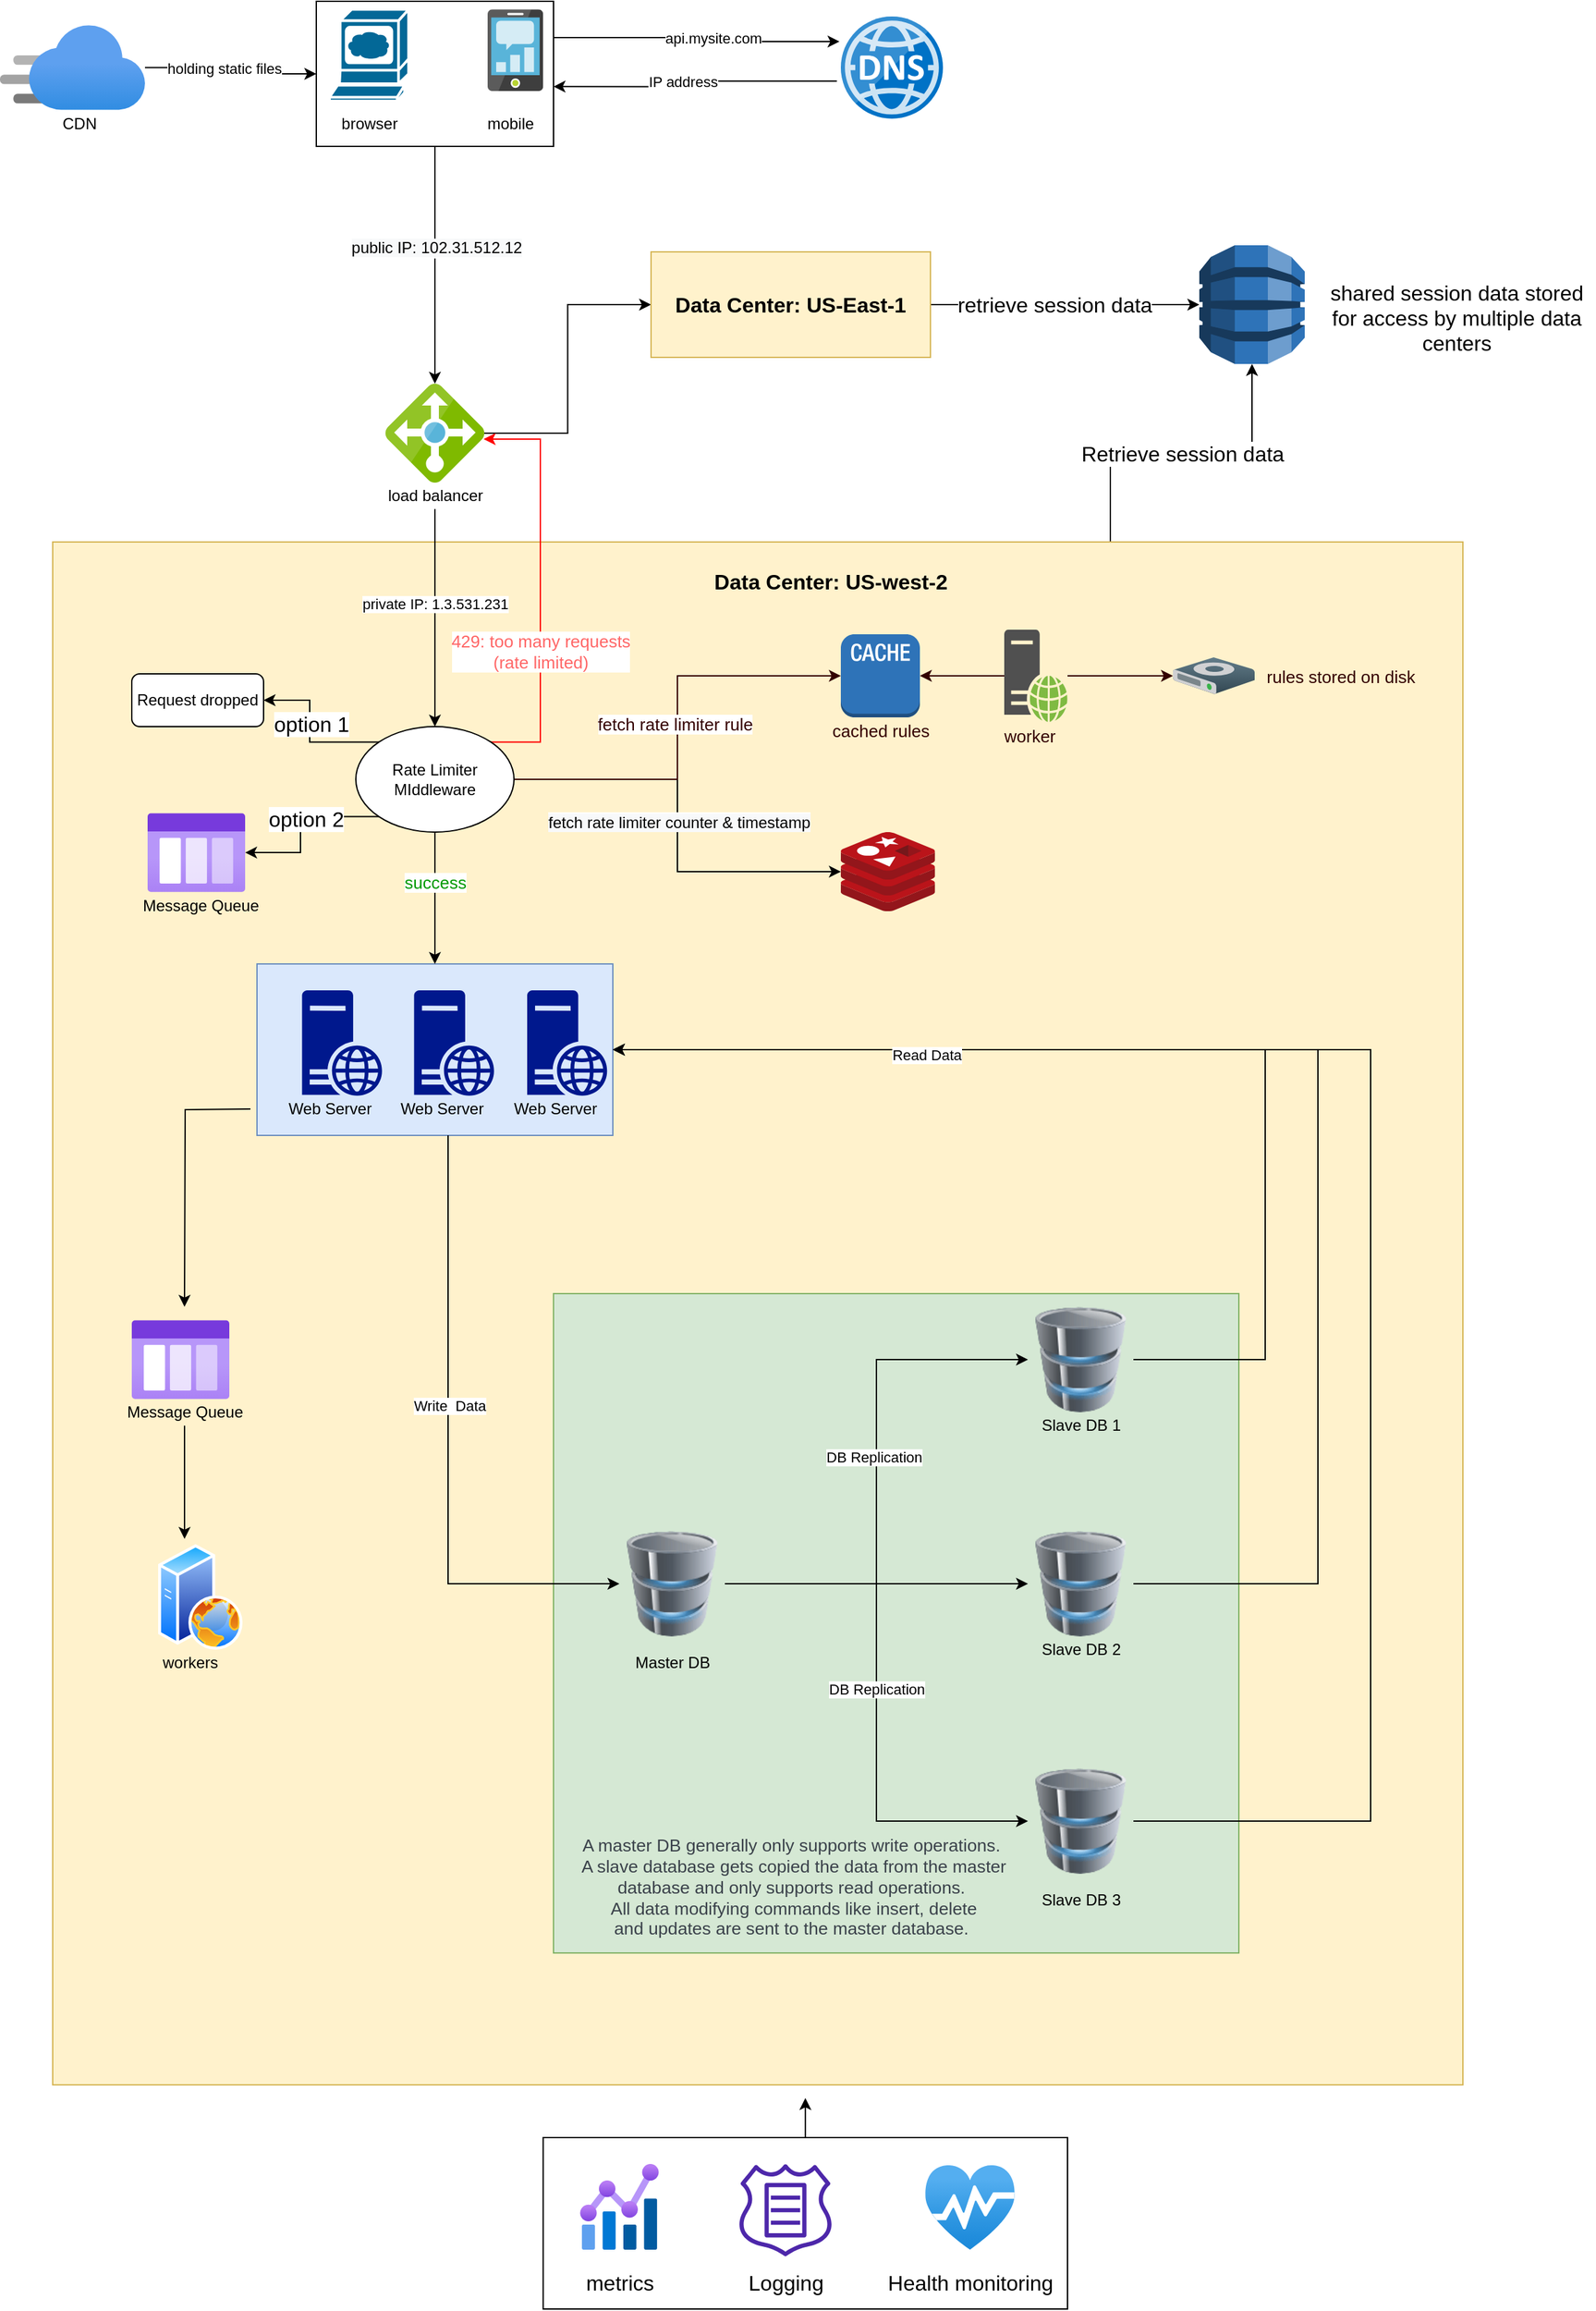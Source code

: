 <mxfile version="17.4.0" type="github">
  <diagram id="g0Z6g3J7pojiBN2R_kV6" name="Page-1">
    <mxGraphModel dx="2076" dy="1129" grid="1" gridSize="10" guides="1" tooltips="1" connect="1" arrows="1" fold="1" page="1" pageScale="1" pageWidth="850" pageHeight="1100" math="0" shadow="0">
      <root>
        <mxCell id="0" />
        <mxCell id="1" parent="0" />
        <mxCell id="DfYn52cSpguC2fwRRlm1-100" style="edgeStyle=orthogonalEdgeStyle;rounded=0;orthogonalLoop=1;jettySize=auto;html=1;fontSize=16;strokeColor=default;" parent="1" source="DfYn52cSpguC2fwRRlm1-99" edge="1">
          <mxGeometry relative="1" as="geometry">
            <mxPoint x="321.08" y="1660" as="targetPoint" />
          </mxGeometry>
        </mxCell>
        <mxCell id="DfYn52cSpguC2fwRRlm1-99" value="" style="rounded=0;whiteSpace=wrap;html=1;fontSize=16;" parent="1" vertex="1">
          <mxGeometry x="122.16" y="1690" width="397.84" height="130" as="geometry" />
        </mxCell>
        <mxCell id="DfYn52cSpguC2fwRRlm1-88" value="Retrieve session data" style="edgeStyle=orthogonalEdgeStyle;rounded=0;orthogonalLoop=1;jettySize=auto;html=1;exitX=0.75;exitY=0;exitDx=0;exitDy=0;fontSize=16;strokeColor=default;" parent="1" source="DfYn52cSpguC2fwRRlm1-80" target="DfYn52cSpguC2fwRRlm1-84" edge="1">
          <mxGeometry relative="1" as="geometry" />
        </mxCell>
        <mxCell id="DfYn52cSpguC2fwRRlm1-80" value="" style="rounded=0;whiteSpace=wrap;html=1;fillColor=#fff2cc;strokeColor=#d6b656;" parent="1" vertex="1">
          <mxGeometry x="-250" y="480" width="1070" height="1170" as="geometry" />
        </mxCell>
        <mxCell id="DfYn52cSpguC2fwRRlm1-79" value="Request dropped" style="rounded=1;whiteSpace=wrap;html=1;" parent="1" vertex="1">
          <mxGeometry x="-190" y="580" width="100" height="40" as="geometry" />
        </mxCell>
        <mxCell id="DfYn52cSpguC2fwRRlm1-51" value="" style="verticalLabelPosition=bottom;verticalAlign=top;html=1;shape=mxgraph.basic.rect;fillColor2=none;strokeWidth=1;size=20;indent=5;fillColor=#d5e8d4;strokeColor=#82b366;" parent="1" vertex="1">
          <mxGeometry x="130" y="1050" width="520" height="500" as="geometry" />
        </mxCell>
        <mxCell id="DfYn52cSpguC2fwRRlm1-48" value="" style="rounded=0;whiteSpace=wrap;html=1;fillColor=#dae8fc;strokeColor=#6c8ebf;" parent="1" vertex="1">
          <mxGeometry x="-95" y="800" width="270" height="130" as="geometry" />
        </mxCell>
        <mxCell id="DfYn52cSpguC2fwRRlm1-7" style="edgeStyle=orthogonalEdgeStyle;rounded=0;orthogonalLoop=1;jettySize=auto;html=1;exitX=1;exitY=0.25;exitDx=0;exitDy=0;entryX=-0.013;entryY=0.245;entryDx=0;entryDy=0;entryPerimeter=0;" parent="1" source="DfYn52cSpguC2fwRRlm1-5" target="DfYn52cSpguC2fwRRlm1-6" edge="1">
          <mxGeometry relative="1" as="geometry" />
        </mxCell>
        <mxCell id="DfYn52cSpguC2fwRRlm1-8" value="api.mysite.com" style="edgeLabel;html=1;align=center;verticalAlign=middle;resizable=0;points=[];" parent="DfYn52cSpguC2fwRRlm1-7" vertex="1" connectable="0">
          <mxGeometry x="0.127" y="3" relative="1" as="geometry">
            <mxPoint as="offset" />
          </mxGeometry>
        </mxCell>
        <mxCell id="DfYn52cSpguC2fwRRlm1-19" style="edgeStyle=orthogonalEdgeStyle;rounded=0;orthogonalLoop=1;jettySize=auto;html=1;" parent="1" source="DfYn52cSpguC2fwRRlm1-5" target="DfYn52cSpguC2fwRRlm1-18" edge="1">
          <mxGeometry relative="1" as="geometry" />
        </mxCell>
        <mxCell id="DfYn52cSpguC2fwRRlm1-28" value="&lt;span style=&quot;font-size: 12px ; background-color: rgb(248 , 249 , 250)&quot;&gt;public IP: 102.31.512.12&lt;/span&gt;" style="edgeLabel;html=1;align=center;verticalAlign=middle;resizable=0;points=[];" parent="DfYn52cSpguC2fwRRlm1-19" vertex="1" connectable="0">
          <mxGeometry x="-0.144" y="1" relative="1" as="geometry">
            <mxPoint as="offset" />
          </mxGeometry>
        </mxCell>
        <mxCell id="DfYn52cSpguC2fwRRlm1-5" value="" style="rounded=0;whiteSpace=wrap;html=1;" parent="1" vertex="1">
          <mxGeometry x="-50" y="70" width="180" height="110" as="geometry" />
        </mxCell>
        <mxCell id="DfYn52cSpguC2fwRRlm1-1" value="" style="shape=mxgraph.cisco.computers_and_peripherals.web_browser;html=1;pointerEvents=1;dashed=0;fillColor=#036897;strokeColor=#ffffff;strokeWidth=2;verticalLabelPosition=bottom;verticalAlign=top;align=center;outlineConnect=0;" parent="1" vertex="1">
          <mxGeometry x="-40" y="76.11" width="60" height="69.5" as="geometry" />
        </mxCell>
        <mxCell id="DfYn52cSpguC2fwRRlm1-9" style="edgeStyle=orthogonalEdgeStyle;rounded=0;orthogonalLoop=1;jettySize=auto;html=1;entryX=1;entryY=0.588;entryDx=0;entryDy=0;entryPerimeter=0;exitX=-0.039;exitY=0.632;exitDx=0;exitDy=0;exitPerimeter=0;" parent="1" source="DfYn52cSpguC2fwRRlm1-6" target="DfYn52cSpguC2fwRRlm1-5" edge="1">
          <mxGeometry relative="1" as="geometry" />
        </mxCell>
        <mxCell id="DfYn52cSpguC2fwRRlm1-10" value="IP address" style="edgeLabel;html=1;align=center;verticalAlign=middle;resizable=0;points=[];" parent="DfYn52cSpguC2fwRRlm1-9" vertex="1" connectable="0">
          <mxGeometry x="0.107" y="-4" relative="1" as="geometry">
            <mxPoint as="offset" />
          </mxGeometry>
        </mxCell>
        <mxCell id="DfYn52cSpguC2fwRRlm1-6" value="" style="sketch=0;aspect=fixed;html=1;points=[];align=center;image;fontSize=12;image=img/lib/mscae/DNS.svg;" parent="1" vertex="1">
          <mxGeometry x="348" y="81.5" width="77.5" height="77.5" as="geometry" />
        </mxCell>
        <mxCell id="DfYn52cSpguC2fwRRlm1-12" style="edgeStyle=orthogonalEdgeStyle;rounded=0;orthogonalLoop=1;jettySize=auto;html=1;entryX=0;entryY=0.5;entryDx=0;entryDy=0;" parent="1" source="DfYn52cSpguC2fwRRlm1-11" target="DfYn52cSpguC2fwRRlm1-5" edge="1">
          <mxGeometry relative="1" as="geometry">
            <mxPoint x="-60" y="110.855" as="targetPoint" />
          </mxGeometry>
        </mxCell>
        <mxCell id="DfYn52cSpguC2fwRRlm1-13" value="holding static files" style="edgeLabel;html=1;align=center;verticalAlign=middle;resizable=0;points=[];" parent="DfYn52cSpguC2fwRRlm1-12" vertex="1" connectable="0">
          <mxGeometry x="0.012" relative="1" as="geometry">
            <mxPoint x="-5" y="-3" as="offset" />
          </mxGeometry>
        </mxCell>
        <mxCell id="DfYn52cSpguC2fwRRlm1-11" value="" style="aspect=fixed;html=1;points=[];align=center;image;fontSize=12;image=img/lib/azure2/app_services/CDN_Profiles.svg;" parent="1" vertex="1">
          <mxGeometry x="-290" y="87.89" width="110" height="64.71" as="geometry" />
        </mxCell>
        <mxCell id="DfYn52cSpguC2fwRRlm1-14" value="CDN" style="text;html=1;align=center;verticalAlign=middle;resizable=0;points=[];autosize=1;strokeColor=none;fillColor=none;" parent="1" vertex="1">
          <mxGeometry x="-250" y="152.6" width="40" height="20" as="geometry" />
        </mxCell>
        <mxCell id="DfYn52cSpguC2fwRRlm1-15" value="" style="sketch=0;aspect=fixed;html=1;points=[];align=center;image;fontSize=12;image=img/lib/mscae/Mobile_Engagement.svg;" parent="1" vertex="1">
          <mxGeometry x="80" y="76.11" width="42.16" height="62" as="geometry" />
        </mxCell>
        <mxCell id="DfYn52cSpguC2fwRRlm1-16" value="browser" style="text;html=1;align=center;verticalAlign=middle;resizable=0;points=[];autosize=1;strokeColor=none;fillColor=none;" parent="1" vertex="1">
          <mxGeometry x="-40" y="152.6" width="60" height="20" as="geometry" />
        </mxCell>
        <mxCell id="DfYn52cSpguC2fwRRlm1-17" value="mobile" style="text;html=1;align=center;verticalAlign=middle;resizable=0;points=[];autosize=1;strokeColor=none;fillColor=none;" parent="1" vertex="1">
          <mxGeometry x="72.16" y="152.6" width="50" height="20" as="geometry" />
        </mxCell>
        <mxCell id="DfYn52cSpguC2fwRRlm1-83" style="edgeStyle=orthogonalEdgeStyle;rounded=0;orthogonalLoop=1;jettySize=auto;html=1;entryX=0;entryY=0.5;entryDx=0;entryDy=0;fontSize=16;strokeColor=default;" parent="1" source="DfYn52cSpguC2fwRRlm1-18" target="DfYn52cSpguC2fwRRlm1-82" edge="1">
          <mxGeometry relative="1" as="geometry" />
        </mxCell>
        <mxCell id="DfYn52cSpguC2fwRRlm1-18" value="" style="sketch=0;aspect=fixed;html=1;points=[];align=center;image;fontSize=12;image=img/lib/mscae/Load_Balancer_feature.svg;" parent="1" vertex="1">
          <mxGeometry x="2.5" y="360" width="75" height="75" as="geometry" />
        </mxCell>
        <mxCell id="DfYn52cSpguC2fwRRlm1-26" style="edgeStyle=orthogonalEdgeStyle;rounded=0;orthogonalLoop=1;jettySize=auto;html=1;entryX=0.5;entryY=0;entryDx=0;entryDy=0;" parent="1" source="DfYn52cSpguC2fwRRlm1-21" target="DfYn52cSpguC2fwRRlm1-22" edge="1">
          <mxGeometry relative="1" as="geometry" />
        </mxCell>
        <mxCell id="DfYn52cSpguC2fwRRlm1-27" value="private IP: 1.3.531.231" style="edgeLabel;html=1;align=center;verticalAlign=middle;resizable=0;points=[];" parent="DfYn52cSpguC2fwRRlm1-26" vertex="1" connectable="0">
          <mxGeometry x="-0.127" relative="1" as="geometry">
            <mxPoint as="offset" />
          </mxGeometry>
        </mxCell>
        <mxCell id="DfYn52cSpguC2fwRRlm1-21" value="load balancer" style="text;html=1;align=center;verticalAlign=middle;resizable=0;points=[];autosize=1;strokeColor=none;fillColor=none;" parent="1" vertex="1">
          <mxGeometry x="-5" y="435" width="90" height="20" as="geometry" />
        </mxCell>
        <mxCell id="DfYn52cSpguC2fwRRlm1-24" style="edgeStyle=orthogonalEdgeStyle;rounded=0;orthogonalLoop=1;jettySize=auto;html=1;" parent="1" source="DfYn52cSpguC2fwRRlm1-22" target="DfYn52cSpguC2fwRRlm1-23" edge="1">
          <mxGeometry relative="1" as="geometry" />
        </mxCell>
        <mxCell id="DfYn52cSpguC2fwRRlm1-116" value="&lt;span style=&quot;color: rgb(0 , 0 , 0) ; font-size: 12px ; background-color: rgb(248 , 249 , 250)&quot;&gt;fetch rate limiter counter &amp;amp; timestamp&lt;/span&gt;" style="edgeLabel;html=1;align=center;verticalAlign=middle;resizable=0;points=[];fontSize=13;fontColor=#FF6666;" parent="DfYn52cSpguC2fwRRlm1-24" vertex="1" connectable="0">
          <mxGeometry x="-0.025" y="1" relative="1" as="geometry">
            <mxPoint y="1" as="offset" />
          </mxGeometry>
        </mxCell>
        <mxCell id="DfYn52cSpguC2fwRRlm1-91" style="edgeStyle=orthogonalEdgeStyle;rounded=0;orthogonalLoop=1;jettySize=auto;html=1;exitX=0;exitY=0;exitDx=0;exitDy=0;entryX=1;entryY=0.5;entryDx=0;entryDy=0;fontSize=16;strokeColor=default;" parent="1" source="DfYn52cSpguC2fwRRlm1-22" target="DfYn52cSpguC2fwRRlm1-79" edge="1">
          <mxGeometry relative="1" as="geometry" />
        </mxCell>
        <mxCell id="DfYn52cSpguC2fwRRlm1-104" value="option 1" style="edgeLabel;html=1;align=center;verticalAlign=middle;resizable=0;points=[];fontSize=16;" parent="DfYn52cSpguC2fwRRlm1-91" vertex="1" connectable="0">
          <mxGeometry x="0.111" y="-1" relative="1" as="geometry">
            <mxPoint as="offset" />
          </mxGeometry>
        </mxCell>
        <mxCell id="DfYn52cSpguC2fwRRlm1-103" style="edgeStyle=orthogonalEdgeStyle;rounded=0;orthogonalLoop=1;jettySize=auto;html=1;exitX=0;exitY=1;exitDx=0;exitDy=0;fontSize=16;strokeColor=default;" parent="1" source="DfYn52cSpguC2fwRRlm1-22" target="DfYn52cSpguC2fwRRlm1-101" edge="1">
          <mxGeometry relative="1" as="geometry" />
        </mxCell>
        <mxCell id="DfYn52cSpguC2fwRRlm1-105" value="option 2" style="edgeLabel;html=1;align=center;verticalAlign=middle;resizable=0;points=[];fontSize=16;" parent="DfYn52cSpguC2fwRRlm1-103" vertex="1" connectable="0">
          <mxGeometry x="-0.138" y="1" relative="1" as="geometry">
            <mxPoint as="offset" />
          </mxGeometry>
        </mxCell>
        <mxCell id="DfYn52cSpguC2fwRRlm1-108" style="edgeStyle=orthogonalEdgeStyle;rounded=0;orthogonalLoop=1;jettySize=auto;html=1;exitX=0.5;exitY=1;exitDx=0;exitDy=0;fontSize=16;strokeColor=default;" parent="1" source="DfYn52cSpguC2fwRRlm1-22" target="DfYn52cSpguC2fwRRlm1-48" edge="1">
          <mxGeometry relative="1" as="geometry">
            <Array as="points">
              <mxPoint x="40" y="770" />
              <mxPoint x="40" y="770" />
            </Array>
          </mxGeometry>
        </mxCell>
        <mxCell id="DfYn52cSpguC2fwRRlm1-125" value="&lt;font color=&quot;#009900&quot;&gt;success&lt;/font&gt;" style="edgeLabel;html=1;align=center;verticalAlign=middle;resizable=0;points=[];fontSize=13;fontColor=#330000;" parent="DfYn52cSpguC2fwRRlm1-108" vertex="1" connectable="0">
          <mxGeometry x="-0.24" relative="1" as="geometry">
            <mxPoint as="offset" />
          </mxGeometry>
        </mxCell>
        <mxCell id="DfYn52cSpguC2fwRRlm1-110" style="edgeStyle=orthogonalEdgeStyle;rounded=0;orthogonalLoop=1;jettySize=auto;html=1;exitX=1;exitY=0;exitDx=0;exitDy=0;entryX=0.993;entryY=0.56;entryDx=0;entryDy=0;entryPerimeter=0;fontSize=16;strokeColor=#FF0000;" parent="1" source="DfYn52cSpguC2fwRRlm1-22" target="DfYn52cSpguC2fwRRlm1-18" edge="1">
          <mxGeometry relative="1" as="geometry">
            <Array as="points">
              <mxPoint x="120" y="632" />
              <mxPoint x="120" y="402" />
            </Array>
          </mxGeometry>
        </mxCell>
        <mxCell id="DfYn52cSpguC2fwRRlm1-111" value="&lt;font color=&quot;#ff6666&quot;&gt;429: too many requests&lt;br&gt;(rate limited)&lt;/font&gt;" style="edgeLabel;html=1;align=center;verticalAlign=middle;resizable=0;points=[];fontSize=13;" parent="DfYn52cSpguC2fwRRlm1-110" vertex="1" connectable="0">
          <mxGeometry x="-0.315" relative="1" as="geometry">
            <mxPoint as="offset" />
          </mxGeometry>
        </mxCell>
        <mxCell id="DfYn52cSpguC2fwRRlm1-118" style="edgeStyle=orthogonalEdgeStyle;rounded=0;orthogonalLoop=1;jettySize=auto;html=1;entryX=0;entryY=0.5;entryDx=0;entryDy=0;entryPerimeter=0;fontSize=13;fontColor=#FF6666;strokeColor=#330000;" parent="1" source="DfYn52cSpguC2fwRRlm1-22" target="DfYn52cSpguC2fwRRlm1-112" edge="1">
          <mxGeometry relative="1" as="geometry" />
        </mxCell>
        <mxCell id="DfYn52cSpguC2fwRRlm1-124" value="fetch rate limiter rule" style="edgeLabel;html=1;align=center;verticalAlign=middle;resizable=0;points=[];fontSize=13;fontColor=#330000;" parent="DfYn52cSpguC2fwRRlm1-118" vertex="1" connectable="0">
          <mxGeometry x="0.017" y="2" relative="1" as="geometry">
            <mxPoint as="offset" />
          </mxGeometry>
        </mxCell>
        <mxCell id="DfYn52cSpguC2fwRRlm1-22" value="Rate Limiter&lt;br&gt;MIddleware" style="ellipse;whiteSpace=wrap;html=1;" parent="1" vertex="1">
          <mxGeometry x="-20" y="620" width="120" height="80" as="geometry" />
        </mxCell>
        <mxCell id="DfYn52cSpguC2fwRRlm1-23" value="" style="sketch=0;aspect=fixed;html=1;points=[];align=center;image;fontSize=12;image=img/lib/mscae/Cache_Redis_Product.svg;" parent="1" vertex="1">
          <mxGeometry x="348" y="700" width="71.42" height="60" as="geometry" />
        </mxCell>
        <mxCell id="DfYn52cSpguC2fwRRlm1-30" value="" style="sketch=0;aspect=fixed;pointerEvents=1;shadow=0;dashed=0;html=1;strokeColor=none;labelPosition=center;verticalLabelPosition=bottom;verticalAlign=top;align=center;fillColor=#00188D;shape=mxgraph.mscae.enterprise.web_server" parent="1" vertex="1">
          <mxGeometry x="24.2" y="820" width="60.8" height="80" as="geometry" />
        </mxCell>
        <mxCell id="DfYn52cSpguC2fwRRlm1-29" value="" style="sketch=0;aspect=fixed;pointerEvents=1;shadow=0;dashed=0;html=1;strokeColor=none;labelPosition=center;verticalLabelPosition=bottom;verticalAlign=top;align=center;fillColor=#00188D;shape=mxgraph.mscae.enterprise.web_server" parent="1" vertex="1">
          <mxGeometry x="-60.8" y="820" width="60.8" height="80" as="geometry" />
        </mxCell>
        <mxCell id="DfYn52cSpguC2fwRRlm1-31" value="" style="sketch=0;aspect=fixed;pointerEvents=1;shadow=0;dashed=0;html=1;strokeColor=none;labelPosition=center;verticalLabelPosition=bottom;verticalAlign=top;align=center;fillColor=#00188D;shape=mxgraph.mscae.enterprise.web_server" parent="1" vertex="1">
          <mxGeometry x="110" y="820" width="60.8" height="80" as="geometry" />
        </mxCell>
        <mxCell id="DfYn52cSpguC2fwRRlm1-71" style="edgeStyle=orthogonalEdgeStyle;rounded=0;orthogonalLoop=1;jettySize=auto;html=1;strokeColor=default;" parent="1" edge="1">
          <mxGeometry relative="1" as="geometry">
            <mxPoint x="-150" y="1060" as="targetPoint" />
            <mxPoint x="-100" y="910" as="sourcePoint" />
          </mxGeometry>
        </mxCell>
        <mxCell id="DfYn52cSpguC2fwRRlm1-32" value="Web Server" style="text;html=1;align=center;verticalAlign=middle;resizable=0;points=[];autosize=1;strokeColor=none;fillColor=none;" parent="1" vertex="1">
          <mxGeometry x="-80" y="900" width="80" height="20" as="geometry" />
        </mxCell>
        <mxCell id="DfYn52cSpguC2fwRRlm1-56" style="edgeStyle=orthogonalEdgeStyle;rounded=0;orthogonalLoop=1;jettySize=auto;html=1;entryX=0;entryY=0.5;entryDx=0;entryDy=0;" parent="1" target="DfYn52cSpguC2fwRRlm1-35" edge="1">
          <mxGeometry relative="1" as="geometry">
            <mxPoint x="45" y="1090" as="targetPoint" />
            <mxPoint x="50" y="930" as="sourcePoint" />
            <Array as="points">
              <mxPoint x="50" y="1270" />
            </Array>
          </mxGeometry>
        </mxCell>
        <mxCell id="DfYn52cSpguC2fwRRlm1-57" value="Write&amp;nbsp; Data" style="edgeLabel;html=1;align=center;verticalAlign=middle;resizable=0;points=[];" parent="DfYn52cSpguC2fwRRlm1-56" vertex="1" connectable="0">
          <mxGeometry x="-0.129" y="1" relative="1" as="geometry">
            <mxPoint as="offset" />
          </mxGeometry>
        </mxCell>
        <mxCell id="DfYn52cSpguC2fwRRlm1-33" value="Web Server" style="text;html=1;align=center;verticalAlign=middle;resizable=0;points=[];autosize=1;strokeColor=none;fillColor=none;" parent="1" vertex="1">
          <mxGeometry x="5" y="900" width="80" height="20" as="geometry" />
        </mxCell>
        <mxCell id="DfYn52cSpguC2fwRRlm1-34" value="Web Server" style="text;html=1;align=center;verticalAlign=middle;resizable=0;points=[];autosize=1;strokeColor=none;fillColor=none;" parent="1" vertex="1">
          <mxGeometry x="90.8" y="900" width="80" height="20" as="geometry" />
        </mxCell>
        <mxCell id="DfYn52cSpguC2fwRRlm1-43" style="edgeStyle=orthogonalEdgeStyle;rounded=0;orthogonalLoop=1;jettySize=auto;html=1;entryX=0;entryY=0.5;entryDx=0;entryDy=0;" parent="1" source="DfYn52cSpguC2fwRRlm1-35" target="DfYn52cSpguC2fwRRlm1-38" edge="1">
          <mxGeometry relative="1" as="geometry" />
        </mxCell>
        <mxCell id="DfYn52cSpguC2fwRRlm1-46" value="DB Replication" style="edgeLabel;html=1;align=center;verticalAlign=middle;resizable=0;points=[];" parent="DfYn52cSpguC2fwRRlm1-43" vertex="1" connectable="0">
          <mxGeometry x="0.055" y="2" relative="1" as="geometry">
            <mxPoint as="offset" />
          </mxGeometry>
        </mxCell>
        <mxCell id="DfYn52cSpguC2fwRRlm1-44" style="edgeStyle=orthogonalEdgeStyle;rounded=0;orthogonalLoop=1;jettySize=auto;html=1;" parent="1" source="DfYn52cSpguC2fwRRlm1-35" target="DfYn52cSpguC2fwRRlm1-37" edge="1">
          <mxGeometry relative="1" as="geometry" />
        </mxCell>
        <mxCell id="DfYn52cSpguC2fwRRlm1-45" style="edgeStyle=orthogonalEdgeStyle;rounded=0;orthogonalLoop=1;jettySize=auto;html=1;entryX=0;entryY=0.5;entryDx=0;entryDy=0;" parent="1" source="DfYn52cSpguC2fwRRlm1-35" target="DfYn52cSpguC2fwRRlm1-36" edge="1">
          <mxGeometry relative="1" as="geometry" />
        </mxCell>
        <mxCell id="DfYn52cSpguC2fwRRlm1-47" value="DB Replication" style="edgeLabel;html=1;align=center;verticalAlign=middle;resizable=0;points=[];" parent="DfYn52cSpguC2fwRRlm1-45" vertex="1" connectable="0">
          <mxGeometry x="-0.176" relative="1" as="geometry">
            <mxPoint y="26" as="offset" />
          </mxGeometry>
        </mxCell>
        <mxCell id="DfYn52cSpguC2fwRRlm1-35" value="" style="image;html=1;image=img/lib/clip_art/computers/Database_128x128.png" parent="1" vertex="1">
          <mxGeometry x="180" y="1230" width="80" height="80" as="geometry" />
        </mxCell>
        <mxCell id="DfYn52cSpguC2fwRRlm1-67" style="edgeStyle=orthogonalEdgeStyle;rounded=0;orthogonalLoop=1;jettySize=auto;html=1;entryX=1;entryY=0.5;entryDx=0;entryDy=0;strokeColor=default;" parent="1" source="DfYn52cSpguC2fwRRlm1-36" target="DfYn52cSpguC2fwRRlm1-48" edge="1">
          <mxGeometry relative="1" as="geometry">
            <Array as="points">
              <mxPoint x="750" y="1450" />
              <mxPoint x="750" y="865" />
            </Array>
          </mxGeometry>
        </mxCell>
        <mxCell id="DfYn52cSpguC2fwRRlm1-36" value="" style="image;html=1;image=img/lib/clip_art/computers/Database_128x128.png" parent="1" vertex="1">
          <mxGeometry x="490" y="1410" width="80" height="80" as="geometry" />
        </mxCell>
        <mxCell id="DfYn52cSpguC2fwRRlm1-66" style="edgeStyle=orthogonalEdgeStyle;rounded=0;orthogonalLoop=1;jettySize=auto;html=1;entryX=1;entryY=0.5;entryDx=0;entryDy=0;strokeColor=default;" parent="1" source="DfYn52cSpguC2fwRRlm1-37" target="DfYn52cSpguC2fwRRlm1-48" edge="1">
          <mxGeometry relative="1" as="geometry">
            <Array as="points">
              <mxPoint x="710" y="1270" />
              <mxPoint x="710" y="865" />
            </Array>
          </mxGeometry>
        </mxCell>
        <mxCell id="DfYn52cSpguC2fwRRlm1-37" value="" style="image;html=1;image=img/lib/clip_art/computers/Database_128x128.png" parent="1" vertex="1">
          <mxGeometry x="490" y="1230" width="80" height="80" as="geometry" />
        </mxCell>
        <mxCell id="DfYn52cSpguC2fwRRlm1-65" style="edgeStyle=orthogonalEdgeStyle;rounded=0;orthogonalLoop=1;jettySize=auto;html=1;entryX=1;entryY=0.5;entryDx=0;entryDy=0;strokeColor=default;" parent="1" source="DfYn52cSpguC2fwRRlm1-38" target="DfYn52cSpguC2fwRRlm1-48" edge="1">
          <mxGeometry relative="1" as="geometry">
            <Array as="points">
              <mxPoint x="670" y="1100" />
              <mxPoint x="670" y="865" />
            </Array>
          </mxGeometry>
        </mxCell>
        <mxCell id="DfYn52cSpguC2fwRRlm1-68" value="Read Data" style="edgeLabel;html=1;align=center;verticalAlign=middle;resizable=0;points=[];" parent="DfYn52cSpguC2fwRRlm1-65" vertex="1" connectable="0">
          <mxGeometry x="0.428" y="4" relative="1" as="geometry">
            <mxPoint as="offset" />
          </mxGeometry>
        </mxCell>
        <mxCell id="DfYn52cSpguC2fwRRlm1-38" value="" style="image;html=1;image=img/lib/clip_art/computers/Database_128x128.png" parent="1" vertex="1">
          <mxGeometry x="490" y="1060" width="80" height="80" as="geometry" />
        </mxCell>
        <mxCell id="DfYn52cSpguC2fwRRlm1-39" value="Master DB" style="text;html=1;align=center;verticalAlign=middle;resizable=0;points=[];autosize=1;strokeColor=none;fillColor=none;" parent="1" vertex="1">
          <mxGeometry x="185" y="1320" width="70" height="20" as="geometry" />
        </mxCell>
        <mxCell id="DfYn52cSpguC2fwRRlm1-40" value="Slave DB 1" style="text;html=1;align=center;verticalAlign=middle;resizable=0;points=[];autosize=1;strokeColor=none;fillColor=none;" parent="1" vertex="1">
          <mxGeometry x="490" y="1140" width="80" height="20" as="geometry" />
        </mxCell>
        <mxCell id="DfYn52cSpguC2fwRRlm1-41" value="Slave DB 3" style="text;html=1;align=center;verticalAlign=middle;resizable=0;points=[];autosize=1;strokeColor=none;fillColor=none;" parent="1" vertex="1">
          <mxGeometry x="490" y="1500" width="80" height="20" as="geometry" />
        </mxCell>
        <mxCell id="DfYn52cSpguC2fwRRlm1-42" value="Slave DB 2" style="text;html=1;align=center;verticalAlign=middle;resizable=0;points=[];autosize=1;strokeColor=none;fillColor=none;" parent="1" vertex="1">
          <mxGeometry x="490" y="1310" width="80" height="20" as="geometry" />
        </mxCell>
        <mxCell id="DfYn52cSpguC2fwRRlm1-69" value="&lt;span data-lucid-type=&quot;application/vnd.lucid.text&quot; data-lucid-content=&quot;{&amp;#34;t&amp;#34;:&amp;#34;A master DB generally only supports wirte operations.  A slave database gets copied of the data from the master database and only supports read operations. All data modifying commands like insert,delete and update are sent to master databse.&amp;#34;,&amp;#34;m&amp;#34;:[{&amp;#34;s&amp;#34;:0,&amp;#34;n&amp;#34;:&amp;#34;c&amp;#34;,&amp;#34;v&amp;#34;:&amp;#34;3a414aff&amp;#34;,&amp;#34;e&amp;#34;:241},{&amp;#34;s&amp;#34;:0,&amp;#34;n&amp;#34;:&amp;#34;s&amp;#34;,&amp;#34;v&amp;#34;:17.778,&amp;#34;e&amp;#34;:241}]}&quot;&gt;&lt;span style=&quot;color: #3a414a ; font-size: 13.333px&quot;&gt;A master DB generally only supports write operations. &lt;br&gt;&amp;nbsp;A slave database gets copied the data from the master &lt;br&gt;database&amp;nbsp;and only supports read operations.&lt;br&gt;&amp;nbsp;All data modifying commands like insert, delete &lt;br&gt;and updates are sent to the master database.&lt;/span&gt;&lt;/span&gt;" style="text;html=1;align=center;verticalAlign=middle;resizable=0;points=[];autosize=1;strokeColor=none;fillColor=none;" parent="1" vertex="1">
          <mxGeometry x="140" y="1460" width="340" height="80" as="geometry" />
        </mxCell>
        <mxCell id="DfYn52cSpguC2fwRRlm1-70" value="" style="aspect=fixed;html=1;points=[];align=center;image;fontSize=12;image=img/lib/azure2/general/Storage_Queue.svg;" parent="1" vertex="1">
          <mxGeometry x="-190" y="1070" width="74" height="60.13" as="geometry" />
        </mxCell>
        <mxCell id="DfYn52cSpguC2fwRRlm1-72" value="" style="aspect=fixed;perimeter=ellipsePerimeter;html=1;align=center;shadow=0;dashed=0;spacingTop=3;image;image=img/lib/active_directory/web_server.svg;" parent="1" vertex="1">
          <mxGeometry x="-170" y="1240" width="64" height="80" as="geometry" />
        </mxCell>
        <mxCell id="DfYn52cSpguC2fwRRlm1-76" style="edgeStyle=orthogonalEdgeStyle;rounded=0;orthogonalLoop=1;jettySize=auto;html=1;entryX=0.313;entryY=-0.05;entryDx=0;entryDy=0;entryPerimeter=0;strokeColor=default;" parent="1" source="DfYn52cSpguC2fwRRlm1-75" target="DfYn52cSpguC2fwRRlm1-72" edge="1">
          <mxGeometry relative="1" as="geometry" />
        </mxCell>
        <mxCell id="DfYn52cSpguC2fwRRlm1-75" value="Message Queue" style="text;html=1;align=center;verticalAlign=middle;resizable=0;points=[];autosize=1;strokeColor=none;fillColor=none;" parent="1" vertex="1">
          <mxGeometry x="-200" y="1130.13" width="100" height="20" as="geometry" />
        </mxCell>
        <mxCell id="DfYn52cSpguC2fwRRlm1-77" value="workers" style="text;html=1;align=center;verticalAlign=middle;resizable=0;points=[];autosize=1;strokeColor=none;fillColor=none;" parent="1" vertex="1">
          <mxGeometry x="-176" y="1320" width="60" height="20" as="geometry" />
        </mxCell>
        <mxCell id="DfYn52cSpguC2fwRRlm1-81" value="Data Center: US-west-2" style="text;html=1;align=center;verticalAlign=middle;resizable=0;points=[];autosize=1;strokeColor=none;fillColor=none;fontStyle=1;spacing=4;fontSize=16;" parent="1" vertex="1">
          <mxGeometry x="240" y="495" width="200" height="30" as="geometry" />
        </mxCell>
        <mxCell id="DfYn52cSpguC2fwRRlm1-85" style="edgeStyle=orthogonalEdgeStyle;rounded=0;orthogonalLoop=1;jettySize=auto;html=1;fontSize=16;strokeColor=default;" parent="1" source="DfYn52cSpguC2fwRRlm1-82" target="DfYn52cSpguC2fwRRlm1-84" edge="1">
          <mxGeometry relative="1" as="geometry" />
        </mxCell>
        <mxCell id="DfYn52cSpguC2fwRRlm1-86" value="retrieve session data" style="edgeLabel;html=1;align=center;verticalAlign=middle;resizable=0;points=[];fontSize=16;" parent="DfYn52cSpguC2fwRRlm1-85" vertex="1" connectable="0">
          <mxGeometry x="-0.287" y="-1" relative="1" as="geometry">
            <mxPoint x="21" y="-1" as="offset" />
          </mxGeometry>
        </mxCell>
        <mxCell id="DfYn52cSpguC2fwRRlm1-82" value="&lt;b&gt;Data Center: US-East-1&lt;/b&gt;" style="rounded=0;whiteSpace=wrap;html=1;fontSize=16;fillColor=#fff2cc;strokeColor=#d6b656;" parent="1" vertex="1">
          <mxGeometry x="204" y="260" width="212" height="80" as="geometry" />
        </mxCell>
        <mxCell id="DfYn52cSpguC2fwRRlm1-84" value="" style="outlineConnect=0;dashed=0;verticalLabelPosition=bottom;verticalAlign=top;align=center;html=1;shape=mxgraph.aws3.dynamo_db;fillColor=#2E73B8;gradientColor=none;fontSize=16;" parent="1" vertex="1">
          <mxGeometry x="620" y="255" width="80" height="90" as="geometry" />
        </mxCell>
        <mxCell id="DfYn52cSpguC2fwRRlm1-89" value="shared session data stored&lt;br&gt;for access by multiple data&lt;br&gt;centers" style="text;html=1;align=center;verticalAlign=middle;resizable=0;points=[];autosize=1;strokeColor=none;fillColor=none;fontSize=16;" parent="1" vertex="1">
          <mxGeometry x="710" y="280" width="210" height="60" as="geometry" />
        </mxCell>
        <mxCell id="DfYn52cSpguC2fwRRlm1-92" value="" style="aspect=fixed;html=1;points=[];align=center;image;fontSize=12;image=img/lib/azure2/management_governance/Metrics.svg;" parent="1" vertex="1">
          <mxGeometry x="150" y="1710" width="60" height="65" as="geometry" />
        </mxCell>
        <mxCell id="DfYn52cSpguC2fwRRlm1-94" value="" style="aspect=fixed;html=1;points=[];align=center;image;fontSize=12;image=img/lib/azure2/general/Service_Health.svg;" parent="1" vertex="1">
          <mxGeometry x="412" y="1711" width="68" height="64" as="geometry" />
        </mxCell>
        <mxCell id="DfYn52cSpguC2fwRRlm1-95" value="metrics" style="text;html=1;align=center;verticalAlign=middle;resizable=0;points=[];autosize=1;strokeColor=none;fillColor=none;fontSize=16;" parent="1" vertex="1">
          <mxGeometry x="145" y="1790" width="70" height="20" as="geometry" />
        </mxCell>
        <mxCell id="DfYn52cSpguC2fwRRlm1-96" value="Health monitoring" style="text;html=1;align=center;verticalAlign=middle;resizable=0;points=[];autosize=1;strokeColor=none;fillColor=none;fontSize=16;" parent="1" vertex="1">
          <mxGeometry x="376" y="1790" width="140" height="20" as="geometry" />
        </mxCell>
        <mxCell id="DfYn52cSpguC2fwRRlm1-97" value="" style="sketch=0;outlineConnect=0;fontColor=#232F3E;gradientColor=none;fillColor=#4D27AA;strokeColor=none;dashed=0;verticalLabelPosition=bottom;verticalAlign=top;align=center;html=1;fontSize=12;fontStyle=0;aspect=fixed;pointerEvents=1;shape=mxgraph.aws4.route_53_resolver_query_logging;" parent="1" vertex="1">
          <mxGeometry x="271" y="1710" width="70" height="70" as="geometry" />
        </mxCell>
        <mxCell id="DfYn52cSpguC2fwRRlm1-98" value="Logging" style="text;html=1;align=center;verticalAlign=middle;resizable=0;points=[];autosize=1;strokeColor=none;fillColor=none;fontSize=16;" parent="1" vertex="1">
          <mxGeometry x="271" y="1790" width="70" height="20" as="geometry" />
        </mxCell>
        <mxCell id="DfYn52cSpguC2fwRRlm1-101" value="" style="aspect=fixed;html=1;points=[];align=center;image;fontSize=12;image=img/lib/azure2/general/Storage_Queue.svg;" parent="1" vertex="1">
          <mxGeometry x="-178" y="685.5" width="74" height="60.13" as="geometry" />
        </mxCell>
        <mxCell id="DfYn52cSpguC2fwRRlm1-102" value="Message Queue" style="text;html=1;align=center;verticalAlign=middle;resizable=0;points=[];autosize=1;strokeColor=none;fillColor=none;" parent="1" vertex="1">
          <mxGeometry x="-188" y="745.63" width="100" height="20" as="geometry" />
        </mxCell>
        <mxCell id="DfYn52cSpguC2fwRRlm1-112" value="" style="outlineConnect=0;dashed=0;verticalLabelPosition=bottom;verticalAlign=top;align=center;html=1;shape=mxgraph.aws3.cache_node;fillColor=#2E73B8;gradientColor=none;fontSize=13;fontColor=#FF6666;" parent="1" vertex="1">
          <mxGeometry x="348" y="550" width="60" height="63" as="geometry" />
        </mxCell>
        <mxCell id="DfYn52cSpguC2fwRRlm1-120" style="edgeStyle=orthogonalEdgeStyle;rounded=0;orthogonalLoop=1;jettySize=auto;html=1;entryX=1;entryY=0.5;entryDx=0;entryDy=0;entryPerimeter=0;fontSize=13;fontColor=#330000;strokeColor=#330000;" parent="1" source="DfYn52cSpguC2fwRRlm1-113" target="DfYn52cSpguC2fwRRlm1-112" edge="1">
          <mxGeometry relative="1" as="geometry" />
        </mxCell>
        <mxCell id="DfYn52cSpguC2fwRRlm1-121" style="edgeStyle=orthogonalEdgeStyle;rounded=0;orthogonalLoop=1;jettySize=auto;html=1;fontSize=13;fontColor=#330000;strokeColor=#330000;" parent="1" source="DfYn52cSpguC2fwRRlm1-113" target="DfYn52cSpguC2fwRRlm1-114" edge="1">
          <mxGeometry relative="1" as="geometry" />
        </mxCell>
        <mxCell id="DfYn52cSpguC2fwRRlm1-113" value="" style="sketch=0;pointerEvents=1;shadow=0;dashed=0;html=1;strokeColor=none;fillColor=#505050;labelPosition=center;verticalLabelPosition=bottom;verticalAlign=top;outlineConnect=0;align=center;shape=mxgraph.office.servers.web_server_green;fontSize=13;fontColor=#FF6666;" parent="1" vertex="1">
          <mxGeometry x="472" y="546.5" width="48" height="70" as="geometry" />
        </mxCell>
        <mxCell id="DfYn52cSpguC2fwRRlm1-114" value="" style="shadow=0;dashed=0;html=1;labelPosition=center;verticalLabelPosition=bottom;verticalAlign=top;align=center;outlineConnect=0;shape=mxgraph.veeam.3d.hard_drive;fillColor=#637D8A;gradientColor=#324752;strokeColor=none;fontSize=13;fontColor=#FF6666;" parent="1" vertex="1">
          <mxGeometry x="600" y="567.5" width="62" height="28" as="geometry" />
        </mxCell>
        <mxCell id="DfYn52cSpguC2fwRRlm1-119" value="&lt;font color=&quot;#330000&quot;&gt;cached rules&lt;/font&gt;" style="text;html=1;align=center;verticalAlign=middle;resizable=0;points=[];autosize=1;strokeColor=none;fillColor=none;fontSize=13;fontColor=#FF6666;" parent="1" vertex="1">
          <mxGeometry x="333" y="613" width="90" height="20" as="geometry" />
        </mxCell>
        <mxCell id="DfYn52cSpguC2fwRRlm1-122" value="rules stored on disk" style="text;html=1;align=center;verticalAlign=middle;resizable=0;points=[];autosize=1;strokeColor=none;fillColor=none;fontSize=13;fontColor=#330000;" parent="1" vertex="1">
          <mxGeometry x="662" y="571.5" width="130" height="20" as="geometry" />
        </mxCell>
        <mxCell id="DfYn52cSpguC2fwRRlm1-123" value="worker" style="text;html=1;align=center;verticalAlign=middle;resizable=0;points=[];autosize=1;strokeColor=none;fillColor=none;fontSize=13;fontColor=#330000;" parent="1" vertex="1">
          <mxGeometry x="466" y="616.5" width="50" height="20" as="geometry" />
        </mxCell>
      </root>
    </mxGraphModel>
  </diagram>
</mxfile>

